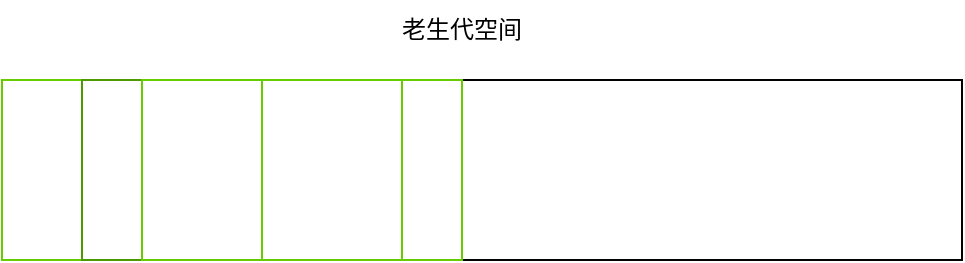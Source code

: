 <mxfile>
    <diagram id="vdm58MD5ZH1DS-QZ9y2u" name="第 1 页">
        <mxGraphModel dx="662" dy="426" grid="1" gridSize="10" guides="1" tooltips="1" connect="1" arrows="1" fold="1" page="1" pageScale="1" pageWidth="827" pageHeight="1169" math="0" shadow="0">
            <root>
                <mxCell id="0"/>
                <mxCell id="1" parent="0"/>
                <mxCell id="2" value="" style="rounded=0;whiteSpace=wrap;html=1;fillColor=none;" parent="1" vertex="1">
                    <mxGeometry x="80" y="110" width="480" height="90" as="geometry"/>
                </mxCell>
                <mxCell id="8" value="老生代空间" style="text;html=1;strokeColor=none;fillColor=none;align=center;verticalAlign=middle;whiteSpace=wrap;rounded=0;" parent="1" vertex="1">
                    <mxGeometry x="250" y="70" width="120" height="30" as="geometry"/>
                </mxCell>
                <mxCell id="9" value="" style="rounded=0;whiteSpace=wrap;html=1;fillColor=#FFFFFF;strokeColor=#66CC00;" vertex="1" parent="1">
                    <mxGeometry x="80" y="110" width="40" height="90" as="geometry"/>
                </mxCell>
                <mxCell id="10" value="" style="rounded=0;whiteSpace=wrap;html=1;fillColor=#FFFFFF;strokeColor=#4D9900;" vertex="1" parent="1">
                    <mxGeometry x="120" y="110" width="30" height="90" as="geometry"/>
                </mxCell>
                <mxCell id="11" value="" style="rounded=0;whiteSpace=wrap;html=1;fillColor=#FFFFFF;strokeColor=#66CC00;" vertex="1" parent="1">
                    <mxGeometry x="150" y="110" width="60" height="90" as="geometry"/>
                </mxCell>
                <mxCell id="12" value="" style="rounded=0;whiteSpace=wrap;html=1;fillColor=#FFFFFF;strokeColor=#66CC00;" vertex="1" parent="1">
                    <mxGeometry x="210" y="110" width="70" height="90" as="geometry"/>
                </mxCell>
                <mxCell id="13" value="" style="rounded=0;whiteSpace=wrap;html=1;fillColor=#FFFFFF;strokeColor=#66CC00;" vertex="1" parent="1">
                    <mxGeometry x="280" y="110" width="30" height="90" as="geometry"/>
                </mxCell>
            </root>
        </mxGraphModel>
    </diagram>
</mxfile>